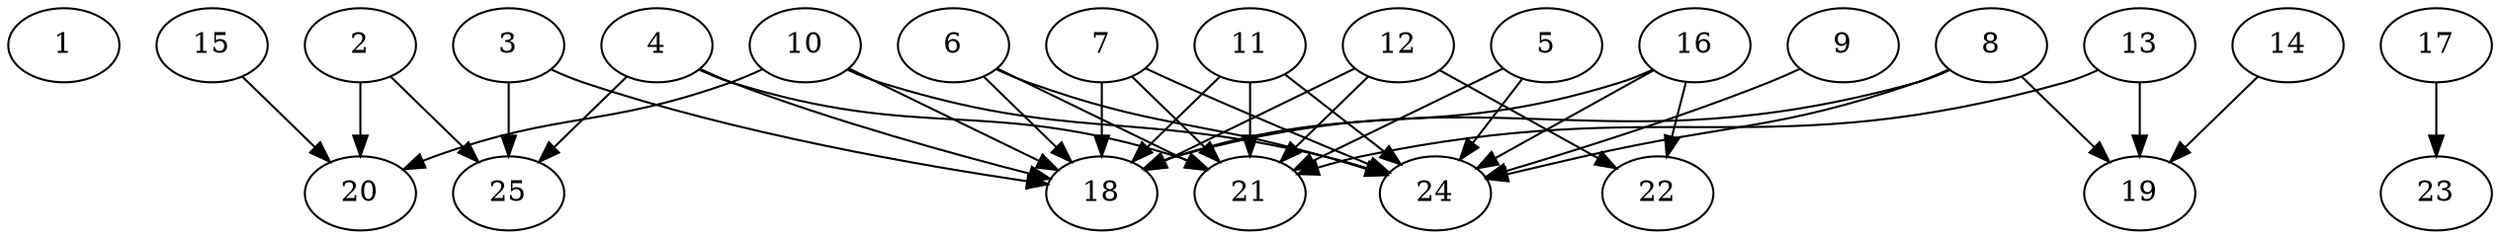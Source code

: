 // DAG automatically generated by daggen at Thu Oct  3 14:00:40 2019
// ./daggen --dot -n 25 --ccr 0.4 --fat 0.9 --regular 0.9 --density 0.9 --mindata 5242880 --maxdata 52428800 
digraph G {
  1 [size="28321280", alpha="0.17", expect_size="11328512"] 
  2 [size="93440000", alpha="0.17", expect_size="37376000"] 
  2 -> 20 [size ="37376000"]
  2 -> 25 [size ="37376000"]
  3 [size="40965120", alpha="0.09", expect_size="16386048"] 
  3 -> 18 [size ="16386048"]
  3 -> 25 [size ="16386048"]
  4 [size="118123520", alpha="0.19", expect_size="47249408"] 
  4 -> 18 [size ="47249408"]
  4 -> 21 [size ="47249408"]
  4 -> 25 [size ="47249408"]
  5 [size="101015040", alpha="0.06", expect_size="40406016"] 
  5 -> 21 [size ="40406016"]
  5 -> 24 [size ="40406016"]
  6 [size="127964160", alpha="0.13", expect_size="51185664"] 
  6 -> 18 [size ="51185664"]
  6 -> 21 [size ="51185664"]
  6 -> 24 [size ="51185664"]
  7 [size="64655360", alpha="0.12", expect_size="25862144"] 
  7 -> 18 [size ="25862144"]
  7 -> 21 [size ="25862144"]
  7 -> 24 [size ="25862144"]
  8 [size="27461120", alpha="0.18", expect_size="10984448"] 
  8 -> 18 [size ="10984448"]
  8 -> 19 [size ="10984448"]
  8 -> 24 [size ="10984448"]
  9 [size="95884800", alpha="0.11", expect_size="38353920"] 
  9 -> 24 [size ="38353920"]
  10 [size="58529280", alpha="0.15", expect_size="23411712"] 
  10 -> 18 [size ="23411712"]
  10 -> 20 [size ="23411712"]
  10 -> 24 [size ="23411712"]
  11 [size="110517760", alpha="0.16", expect_size="44207104"] 
  11 -> 18 [size ="44207104"]
  11 -> 21 [size ="44207104"]
  11 -> 24 [size ="44207104"]
  12 [size="94092800", alpha="0.12", expect_size="37637120"] 
  12 -> 18 [size ="37637120"]
  12 -> 21 [size ="37637120"]
  12 -> 22 [size ="37637120"]
  13 [size="76177920", alpha="0.04", expect_size="30471168"] 
  13 -> 19 [size ="30471168"]
  13 -> 21 [size ="30471168"]
  14 [size="128977920", alpha="0.02", expect_size="51591168"] 
  14 -> 19 [size ="51591168"]
  15 [size="123612160", alpha="0.05", expect_size="49444864"] 
  15 -> 20 [size ="49444864"]
  16 [size="40035840", alpha="0.17", expect_size="16014336"] 
  16 -> 18 [size ="16014336"]
  16 -> 22 [size ="16014336"]
  16 -> 24 [size ="16014336"]
  17 [size="115791360", alpha="0.10", expect_size="46316544"] 
  17 -> 23 [size ="46316544"]
  18 [size="69890560", alpha="0.05", expect_size="27956224"] 
  19 [size="55470080", alpha="0.12", expect_size="22188032"] 
  20 [size="120309760", alpha="0.13", expect_size="48123904"] 
  21 [size="93470720", alpha="0.17", expect_size="37388288"] 
  22 [size="72069120", alpha="0.14", expect_size="28827648"] 
  23 [size="25651200", alpha="0.16", expect_size="10260480"] 
  24 [size="48007680", alpha="0.16", expect_size="19203072"] 
  25 [size="62394880", alpha="0.11", expect_size="24957952"] 
}
